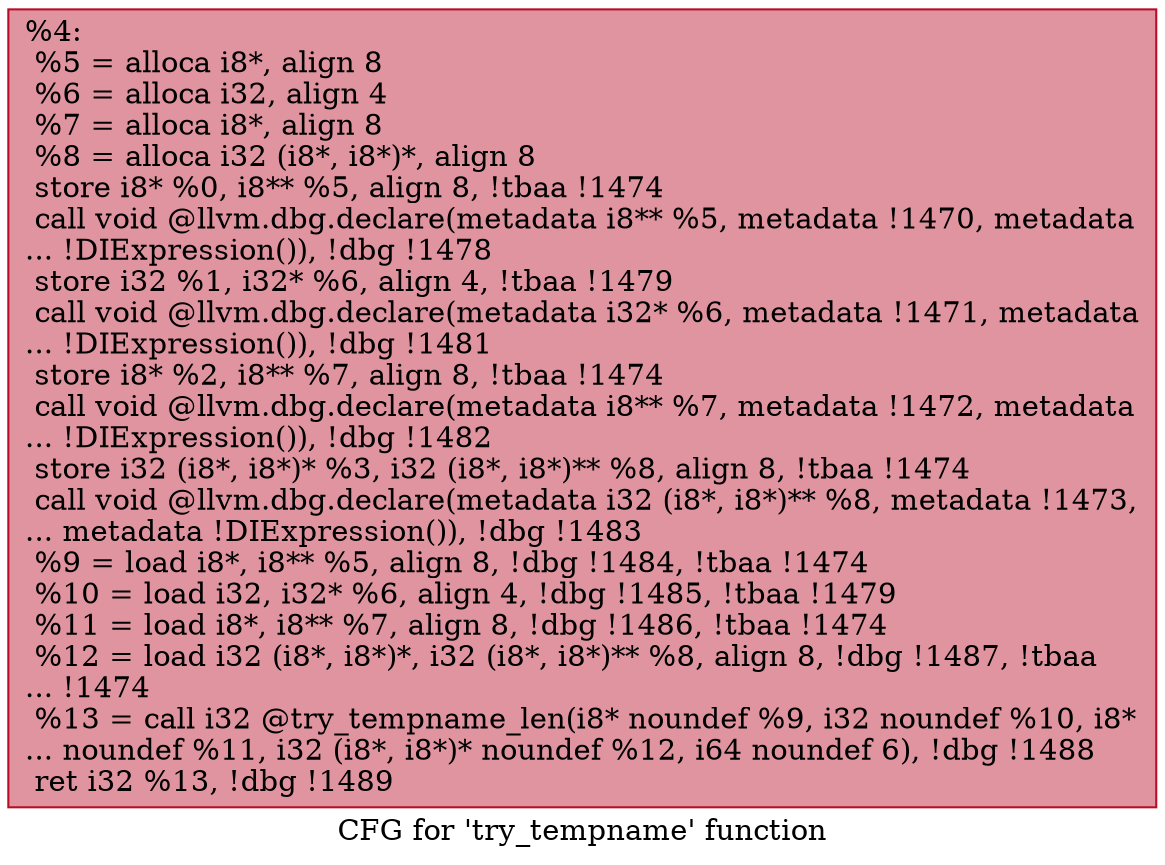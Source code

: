 digraph "CFG for 'try_tempname' function" {
	label="CFG for 'try_tempname' function";

	Node0x1172370 [shape=record,color="#b70d28ff", style=filled, fillcolor="#b70d2870",label="{%4:\l  %5 = alloca i8*, align 8\l  %6 = alloca i32, align 4\l  %7 = alloca i8*, align 8\l  %8 = alloca i32 (i8*, i8*)*, align 8\l  store i8* %0, i8** %5, align 8, !tbaa !1474\l  call void @llvm.dbg.declare(metadata i8** %5, metadata !1470, metadata\l... !DIExpression()), !dbg !1478\l  store i32 %1, i32* %6, align 4, !tbaa !1479\l  call void @llvm.dbg.declare(metadata i32* %6, metadata !1471, metadata\l... !DIExpression()), !dbg !1481\l  store i8* %2, i8** %7, align 8, !tbaa !1474\l  call void @llvm.dbg.declare(metadata i8** %7, metadata !1472, metadata\l... !DIExpression()), !dbg !1482\l  store i32 (i8*, i8*)* %3, i32 (i8*, i8*)** %8, align 8, !tbaa !1474\l  call void @llvm.dbg.declare(metadata i32 (i8*, i8*)** %8, metadata !1473,\l... metadata !DIExpression()), !dbg !1483\l  %9 = load i8*, i8** %5, align 8, !dbg !1484, !tbaa !1474\l  %10 = load i32, i32* %6, align 4, !dbg !1485, !tbaa !1479\l  %11 = load i8*, i8** %7, align 8, !dbg !1486, !tbaa !1474\l  %12 = load i32 (i8*, i8*)*, i32 (i8*, i8*)** %8, align 8, !dbg !1487, !tbaa\l... !1474\l  %13 = call i32 @try_tempname_len(i8* noundef %9, i32 noundef %10, i8*\l... noundef %11, i32 (i8*, i8*)* noundef %12, i64 noundef 6), !dbg !1488\l  ret i32 %13, !dbg !1489\l}"];
}
